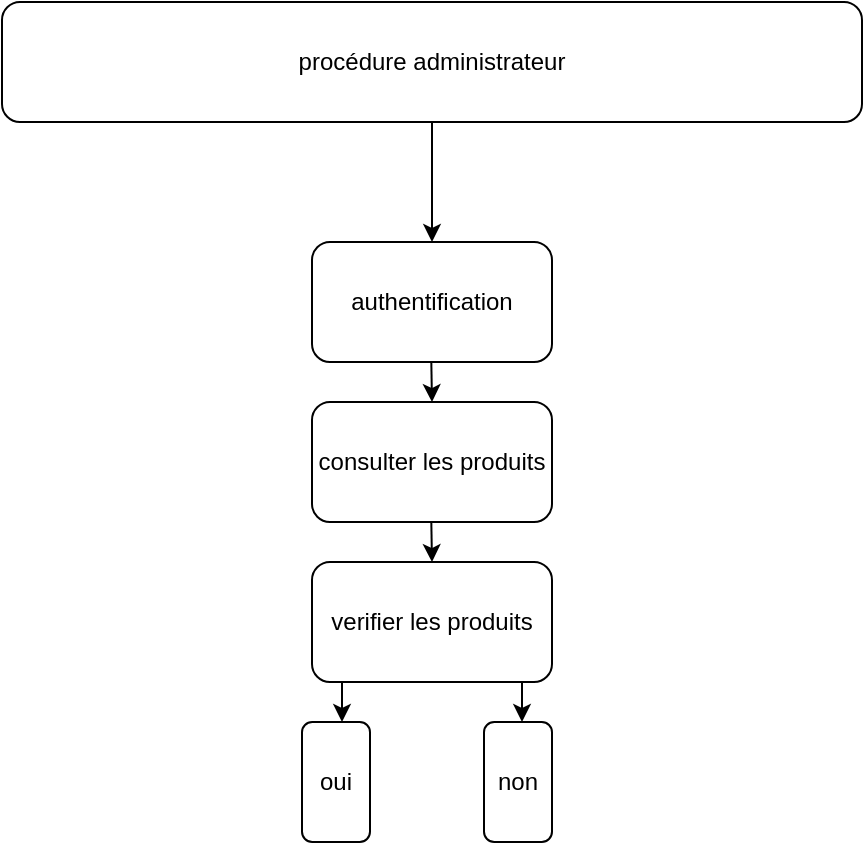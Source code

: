 <mxfile version="20.8.10" type="device"><diagram name="Page-1" id="L9Jy-JHVs4m1waNPn0Ol"><mxGraphModel dx="1016" dy="598" grid="1" gridSize="10" guides="1" tooltips="1" connect="1" arrows="1" fold="1" page="1" pageScale="1" pageWidth="827" pageHeight="1169" math="0" shadow="0"><root><mxCell id="0"/><mxCell id="1" parent="0"/><mxCell id="Gk0n03v7GtXp4VF3XbJ3-1" value="procédure administrateur" style="rounded=1;whiteSpace=wrap;html=1;" vertex="1" parent="1"><mxGeometry x="240" y="80" width="430" height="60" as="geometry"/></mxCell><mxCell id="Gk0n03v7GtXp4VF3XbJ3-2" value="authentification" style="rounded=1;whiteSpace=wrap;html=1;" vertex="1" parent="1"><mxGeometry x="395" y="200" width="120" height="60" as="geometry"/></mxCell><mxCell id="Gk0n03v7GtXp4VF3XbJ3-3" value="consulter les produits" style="rounded=1;whiteSpace=wrap;html=1;" vertex="1" parent="1"><mxGeometry x="395" y="280" width="120" height="60" as="geometry"/></mxCell><mxCell id="Gk0n03v7GtXp4VF3XbJ3-4" value="verifier les produits" style="rounded=1;whiteSpace=wrap;html=1;" vertex="1" parent="1"><mxGeometry x="395" y="360" width="120" height="60" as="geometry"/></mxCell><mxCell id="Gk0n03v7GtXp4VF3XbJ3-6" value="oui" style="rounded=1;whiteSpace=wrap;html=1;" vertex="1" parent="1"><mxGeometry x="390" y="440" width="34" height="60" as="geometry"/></mxCell><mxCell id="Gk0n03v7GtXp4VF3XbJ3-7" value="non" style="rounded=1;whiteSpace=wrap;html=1;" vertex="1" parent="1"><mxGeometry x="481" y="440" width="34" height="60" as="geometry"/></mxCell><mxCell id="Gk0n03v7GtXp4VF3XbJ3-8" value="" style="endArrow=classic;html=1;rounded=0;entryX=0.5;entryY=0;entryDx=0;entryDy=0;exitX=0.5;exitY=1;exitDx=0;exitDy=0;" edge="1" parent="1" source="Gk0n03v7GtXp4VF3XbJ3-1" target="Gk0n03v7GtXp4VF3XbJ3-2"><mxGeometry width="50" height="50" relative="1" as="geometry"><mxPoint x="420" y="200" as="sourcePoint"/><mxPoint x="470" y="150" as="targetPoint"/></mxGeometry></mxCell><mxCell id="Gk0n03v7GtXp4VF3XbJ3-9" value="" style="endArrow=classic;html=1;rounded=0;" edge="1" parent="1"><mxGeometry width="50" height="50" relative="1" as="geometry"><mxPoint x="410" y="420" as="sourcePoint"/><mxPoint x="410" y="440" as="targetPoint"/></mxGeometry></mxCell><mxCell id="Gk0n03v7GtXp4VF3XbJ3-10" value="" style="endArrow=classic;html=1;rounded=0;exitX=0.5;exitY=1;exitDx=0;exitDy=0;" edge="1" parent="1"><mxGeometry width="50" height="50" relative="1" as="geometry"><mxPoint x="454.66" y="340" as="sourcePoint"/><mxPoint x="455" y="360" as="targetPoint"/></mxGeometry></mxCell><mxCell id="Gk0n03v7GtXp4VF3XbJ3-11" value="" style="endArrow=classic;html=1;rounded=0;exitX=0.5;exitY=1;exitDx=0;exitDy=0;" edge="1" parent="1"><mxGeometry width="50" height="50" relative="1" as="geometry"><mxPoint x="454.66" y="260" as="sourcePoint"/><mxPoint x="455" y="280" as="targetPoint"/></mxGeometry></mxCell><mxCell id="Gk0n03v7GtXp4VF3XbJ3-12" value="" style="endArrow=classic;html=1;rounded=0;exitX=0.5;exitY=1;exitDx=0;exitDy=0;" edge="1" parent="1"><mxGeometry width="50" height="50" relative="1" as="geometry"><mxPoint x="500.0" y="420" as="sourcePoint"/><mxPoint x="500" y="440" as="targetPoint"/></mxGeometry></mxCell></root></mxGraphModel></diagram></mxfile>